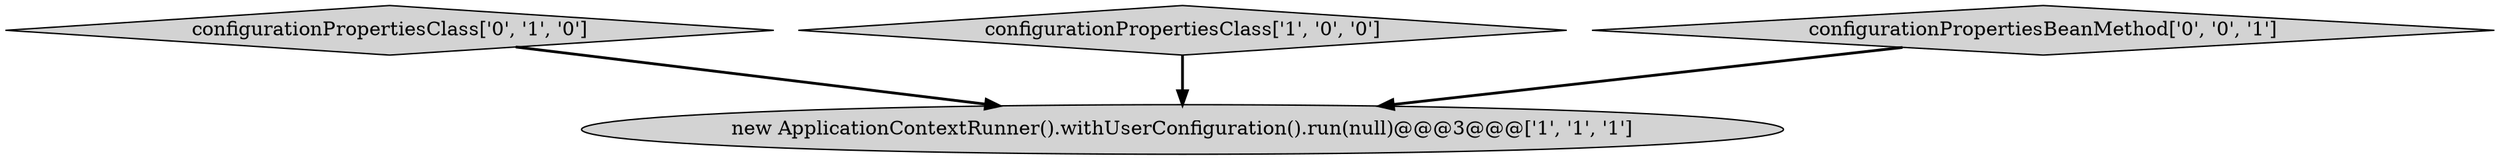 digraph {
2 [style = filled, label = "configurationPropertiesClass['0', '1', '0']", fillcolor = lightgray, shape = diamond image = "AAA0AAABBB2BBB"];
0 [style = filled, label = "new ApplicationContextRunner().withUserConfiguration().run(null)@@@3@@@['1', '1', '1']", fillcolor = lightgray, shape = ellipse image = "AAA0AAABBB1BBB"];
1 [style = filled, label = "configurationPropertiesClass['1', '0', '0']", fillcolor = lightgray, shape = diamond image = "AAA0AAABBB1BBB"];
3 [style = filled, label = "configurationPropertiesBeanMethod['0', '0', '1']", fillcolor = lightgray, shape = diamond image = "AAA0AAABBB3BBB"];
2->0 [style = bold, label=""];
3->0 [style = bold, label=""];
1->0 [style = bold, label=""];
}
